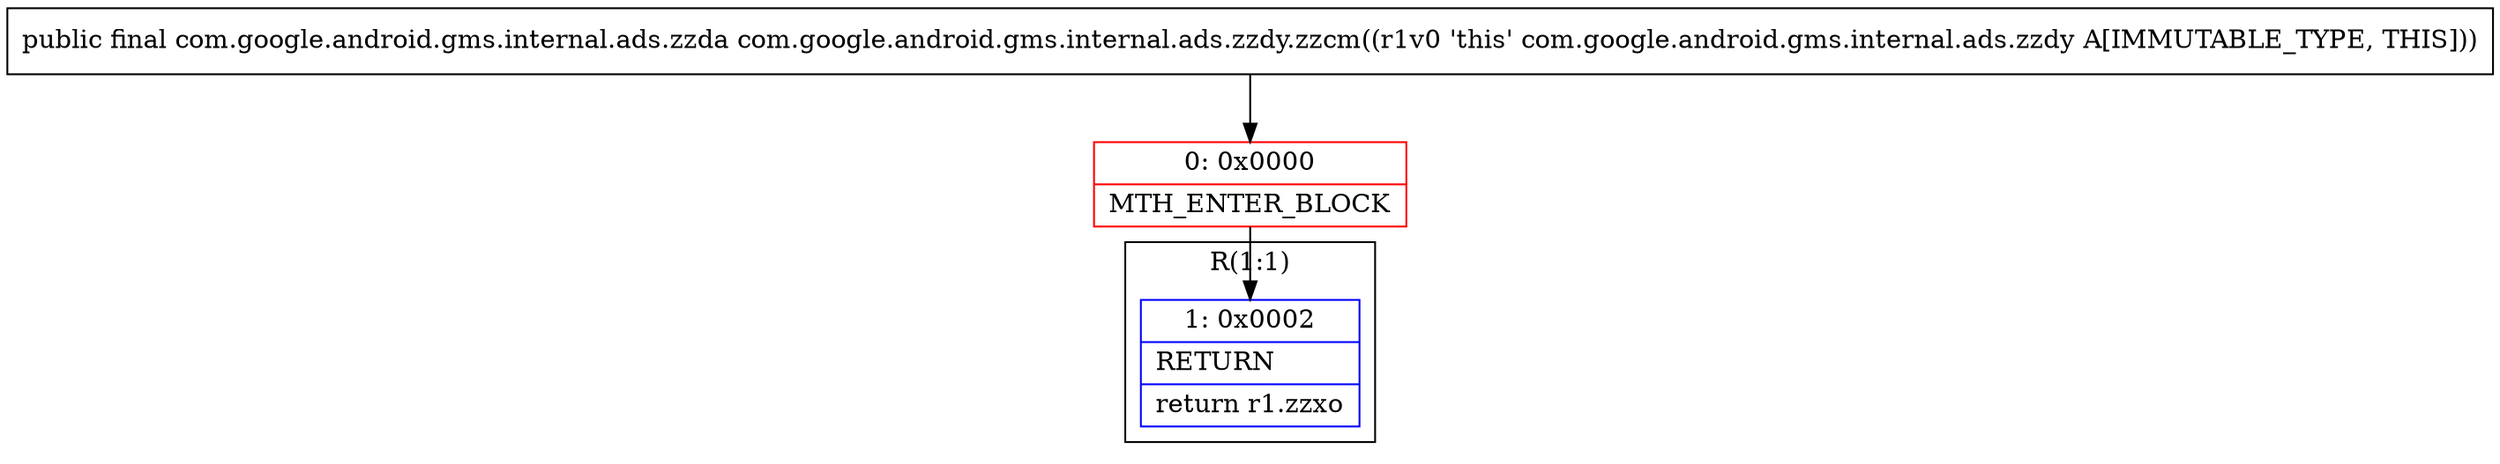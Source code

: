 digraph "CFG forcom.google.android.gms.internal.ads.zzdy.zzcm()Lcom\/google\/android\/gms\/internal\/ads\/zzda;" {
subgraph cluster_Region_1452748326 {
label = "R(1:1)";
node [shape=record,color=blue];
Node_1 [shape=record,label="{1\:\ 0x0002|RETURN\l|return r1.zzxo\l}"];
}
Node_0 [shape=record,color=red,label="{0\:\ 0x0000|MTH_ENTER_BLOCK\l}"];
MethodNode[shape=record,label="{public final com.google.android.gms.internal.ads.zzda com.google.android.gms.internal.ads.zzdy.zzcm((r1v0 'this' com.google.android.gms.internal.ads.zzdy A[IMMUTABLE_TYPE, THIS])) }"];
MethodNode -> Node_0;
Node_0 -> Node_1;
}

